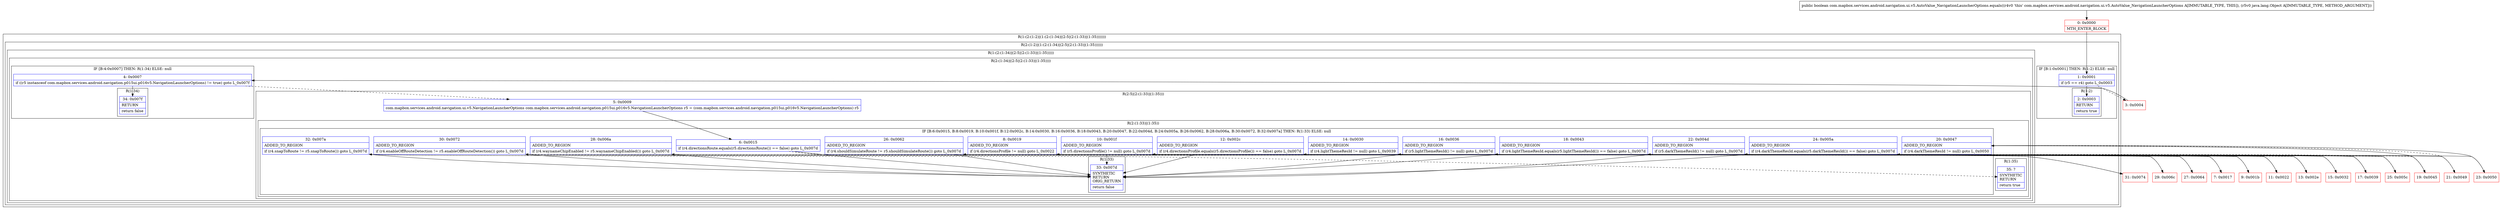 digraph "CFG forcom.mapbox.services.android.navigation.ui.v5.AutoValue_NavigationLauncherOptions.equals(Ljava\/lang\/Object;)Z" {
subgraph cluster_Region_1673525613 {
label = "R(1:(2:(1:2)|(1:(2:(1:34)|(2:5|(2:(1:33)|(1:35)))))))";
node [shape=record,color=blue];
subgraph cluster_Region_292109437 {
label = "R(2:(1:2)|(1:(2:(1:34)|(2:5|(2:(1:33)|(1:35))))))";
node [shape=record,color=blue];
subgraph cluster_IfRegion_1292757898 {
label = "IF [B:1:0x0001] THEN: R(1:2) ELSE: null";
node [shape=record,color=blue];
Node_1 [shape=record,label="{1\:\ 0x0001|if (r5 == r4) goto L_0x0003\l}"];
subgraph cluster_Region_929411175 {
label = "R(1:2)";
node [shape=record,color=blue];
Node_2 [shape=record,label="{2\:\ 0x0003|RETURN\l|return true\l}"];
}
}
subgraph cluster_Region_730682231 {
label = "R(1:(2:(1:34)|(2:5|(2:(1:33)|(1:35)))))";
node [shape=record,color=blue];
subgraph cluster_Region_1935612079 {
label = "R(2:(1:34)|(2:5|(2:(1:33)|(1:35))))";
node [shape=record,color=blue];
subgraph cluster_IfRegion_1370287349 {
label = "IF [B:4:0x0007] THEN: R(1:34) ELSE: null";
node [shape=record,color=blue];
Node_4 [shape=record,label="{4\:\ 0x0007|if ((r5 instanceof com.mapbox.services.android.navigation.p015ui.p016v5.NavigationLauncherOptions) != true) goto L_0x007f\l}"];
subgraph cluster_Region_1263568943 {
label = "R(1:34)";
node [shape=record,color=blue];
Node_34 [shape=record,label="{34\:\ 0x007f|RETURN\l|return false\l}"];
}
}
subgraph cluster_Region_1690548195 {
label = "R(2:5|(2:(1:33)|(1:35)))";
node [shape=record,color=blue];
Node_5 [shape=record,label="{5\:\ 0x0009|com.mapbox.services.android.navigation.ui.v5.NavigationLauncherOptions com.mapbox.services.android.navigation.p015ui.p016v5.NavigationLauncherOptions r5 = (com.mapbox.services.android.navigation.p015ui.p016v5.NavigationLauncherOptions) r5\l}"];
subgraph cluster_Region_176651481 {
label = "R(2:(1:33)|(1:35))";
node [shape=record,color=blue];
subgraph cluster_IfRegion_695581107 {
label = "IF [B:6:0x0015, B:8:0x0019, B:10:0x001f, B:12:0x002c, B:14:0x0030, B:16:0x0036, B:18:0x0043, B:20:0x0047, B:22:0x004d, B:24:0x005a, B:26:0x0062, B:28:0x006a, B:30:0x0072, B:32:0x007a] THEN: R(1:33) ELSE: null";
node [shape=record,color=blue];
Node_6 [shape=record,label="{6\:\ 0x0015|if (r4.directionsRoute.equals(r5.directionsRoute()) == false) goto L_0x007d\l}"];
Node_8 [shape=record,label="{8\:\ 0x0019|ADDED_TO_REGION\l|if (r4.directionsProfile != null) goto L_0x0022\l}"];
Node_10 [shape=record,label="{10\:\ 0x001f|ADDED_TO_REGION\l|if (r5.directionsProfile() != null) goto L_0x007d\l}"];
Node_12 [shape=record,label="{12\:\ 0x002c|ADDED_TO_REGION\l|if (r4.directionsProfile.equals(r5.directionsProfile()) == false) goto L_0x007d\l}"];
Node_14 [shape=record,label="{14\:\ 0x0030|ADDED_TO_REGION\l|if (r4.lightThemeResId != null) goto L_0x0039\l}"];
Node_16 [shape=record,label="{16\:\ 0x0036|ADDED_TO_REGION\l|if (r5.lightThemeResId() != null) goto L_0x007d\l}"];
Node_18 [shape=record,label="{18\:\ 0x0043|ADDED_TO_REGION\l|if (r4.lightThemeResId.equals(r5.lightThemeResId()) == false) goto L_0x007d\l}"];
Node_20 [shape=record,label="{20\:\ 0x0047|ADDED_TO_REGION\l|if (r4.darkThemeResId != null) goto L_0x0050\l}"];
Node_22 [shape=record,label="{22\:\ 0x004d|ADDED_TO_REGION\l|if (r5.darkThemeResId() != null) goto L_0x007d\l}"];
Node_24 [shape=record,label="{24\:\ 0x005a|ADDED_TO_REGION\l|if (r4.darkThemeResId.equals(r5.darkThemeResId()) == false) goto L_0x007d\l}"];
Node_26 [shape=record,label="{26\:\ 0x0062|ADDED_TO_REGION\l|if (r4.shouldSimulateRoute != r5.shouldSimulateRoute()) goto L_0x007d\l}"];
Node_28 [shape=record,label="{28\:\ 0x006a|ADDED_TO_REGION\l|if (r4.waynameChipEnabled != r5.waynameChipEnabled()) goto L_0x007d\l}"];
Node_30 [shape=record,label="{30\:\ 0x0072|ADDED_TO_REGION\l|if (r4.enableOffRouteDetection != r5.enableOffRouteDetection()) goto L_0x007d\l}"];
Node_32 [shape=record,label="{32\:\ 0x007a|ADDED_TO_REGION\l|if (r4.snapToRoute != r5.snapToRoute()) goto L_0x007d\l}"];
subgraph cluster_Region_18257734 {
label = "R(1:33)";
node [shape=record,color=blue];
Node_33 [shape=record,label="{33\:\ 0x007d|SYNTHETIC\lRETURN\lORIG_RETURN\l|return false\l}"];
}
}
subgraph cluster_Region_938150101 {
label = "R(1:35)";
node [shape=record,color=blue];
Node_35 [shape=record,label="{35\:\ ?|SYNTHETIC\lRETURN\l|return true\l}"];
}
}
}
}
}
}
}
Node_0 [shape=record,color=red,label="{0\:\ 0x0000|MTH_ENTER_BLOCK\l}"];
Node_3 [shape=record,color=red,label="{3\:\ 0x0004}"];
Node_7 [shape=record,color=red,label="{7\:\ 0x0017}"];
Node_9 [shape=record,color=red,label="{9\:\ 0x001b}"];
Node_11 [shape=record,color=red,label="{11\:\ 0x0022}"];
Node_13 [shape=record,color=red,label="{13\:\ 0x002e}"];
Node_15 [shape=record,color=red,label="{15\:\ 0x0032}"];
Node_17 [shape=record,color=red,label="{17\:\ 0x0039}"];
Node_19 [shape=record,color=red,label="{19\:\ 0x0045}"];
Node_21 [shape=record,color=red,label="{21\:\ 0x0049}"];
Node_23 [shape=record,color=red,label="{23\:\ 0x0050}"];
Node_25 [shape=record,color=red,label="{25\:\ 0x005c}"];
Node_27 [shape=record,color=red,label="{27\:\ 0x0064}"];
Node_29 [shape=record,color=red,label="{29\:\ 0x006c}"];
Node_31 [shape=record,color=red,label="{31\:\ 0x0074}"];
MethodNode[shape=record,label="{public boolean com.mapbox.services.android.navigation.ui.v5.AutoValue_NavigationLauncherOptions.equals((r4v0 'this' com.mapbox.services.android.navigation.ui.v5.AutoValue_NavigationLauncherOptions A[IMMUTABLE_TYPE, THIS]), (r5v0 java.lang.Object A[IMMUTABLE_TYPE, METHOD_ARGUMENT])) }"];
MethodNode -> Node_0;
Node_1 -> Node_2;
Node_1 -> Node_3[style=dashed];
Node_4 -> Node_5[style=dashed];
Node_4 -> Node_34;
Node_5 -> Node_6;
Node_6 -> Node_7[style=dashed];
Node_6 -> Node_33;
Node_8 -> Node_9[style=dashed];
Node_8 -> Node_11;
Node_10 -> Node_33;
Node_10 -> Node_13[style=dashed];
Node_12 -> Node_13[style=dashed];
Node_12 -> Node_33;
Node_14 -> Node_15[style=dashed];
Node_14 -> Node_17;
Node_16 -> Node_33;
Node_16 -> Node_19[style=dashed];
Node_18 -> Node_19[style=dashed];
Node_18 -> Node_33;
Node_20 -> Node_21[style=dashed];
Node_20 -> Node_23;
Node_22 -> Node_33;
Node_22 -> Node_25[style=dashed];
Node_24 -> Node_25[style=dashed];
Node_24 -> Node_33;
Node_26 -> Node_27[style=dashed];
Node_26 -> Node_33;
Node_28 -> Node_29[style=dashed];
Node_28 -> Node_33;
Node_30 -> Node_31[style=dashed];
Node_30 -> Node_33;
Node_32 -> Node_33;
Node_32 -> Node_35[style=dashed];
Node_0 -> Node_1;
Node_3 -> Node_4;
Node_7 -> Node_8;
Node_9 -> Node_10;
Node_11 -> Node_12;
Node_13 -> Node_14;
Node_15 -> Node_16;
Node_17 -> Node_18;
Node_19 -> Node_20;
Node_21 -> Node_22;
Node_23 -> Node_24;
Node_25 -> Node_26;
Node_27 -> Node_28;
Node_29 -> Node_30;
Node_31 -> Node_32;
}

